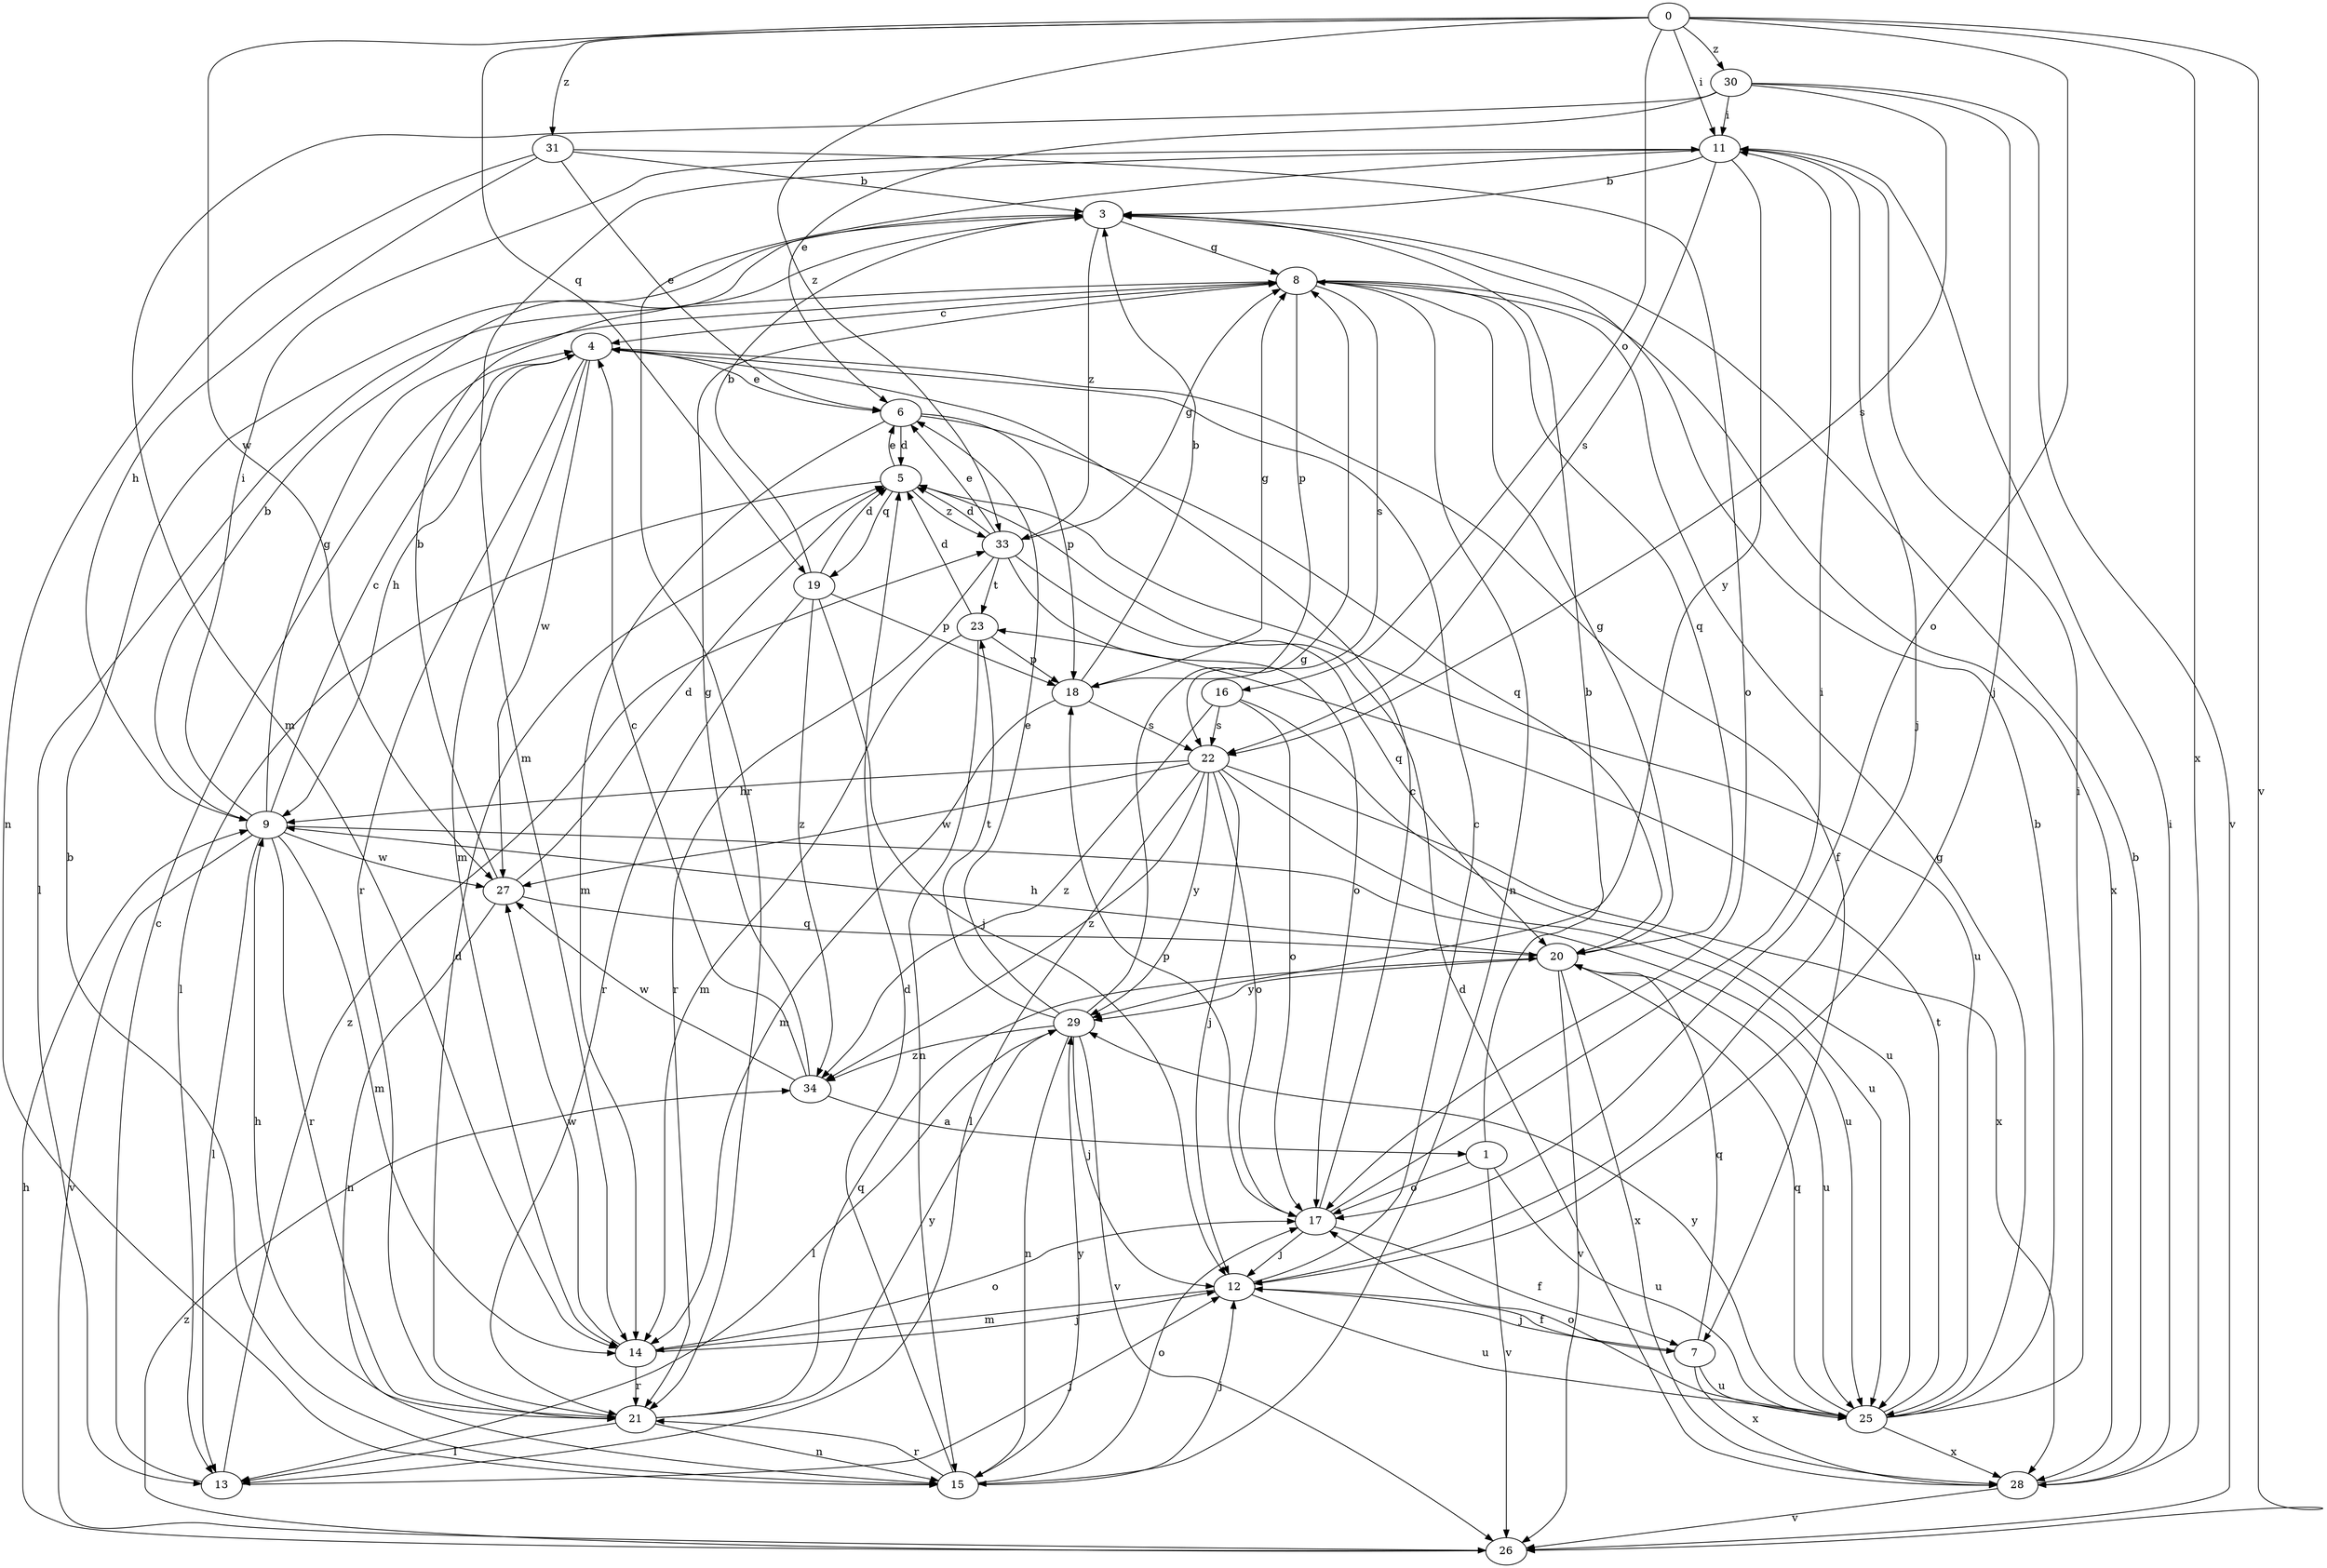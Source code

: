 strict digraph  {
0;
1;
3;
4;
5;
6;
7;
8;
9;
11;
12;
13;
14;
15;
16;
17;
18;
19;
20;
21;
22;
23;
25;
26;
27;
28;
29;
30;
31;
33;
34;
0 -> 11  [label=i];
0 -> 16  [label=o];
0 -> 17  [label=o];
0 -> 19  [label=q];
0 -> 26  [label=v];
0 -> 27  [label=w];
0 -> 28  [label=x];
0 -> 30  [label=z];
0 -> 31  [label=z];
0 -> 33  [label=z];
1 -> 3  [label=b];
1 -> 17  [label=o];
1 -> 25  [label=u];
1 -> 26  [label=v];
3 -> 8  [label=g];
3 -> 33  [label=z];
4 -> 6  [label=e];
4 -> 7  [label=f];
4 -> 9  [label=h];
4 -> 14  [label=m];
4 -> 21  [label=r];
4 -> 27  [label=w];
5 -> 6  [label=e];
5 -> 13  [label=l];
5 -> 19  [label=q];
5 -> 25  [label=u];
5 -> 33  [label=z];
6 -> 5  [label=d];
6 -> 14  [label=m];
6 -> 18  [label=p];
6 -> 20  [label=q];
7 -> 12  [label=j];
7 -> 20  [label=q];
7 -> 25  [label=u];
7 -> 28  [label=x];
8 -> 4  [label=c];
8 -> 13  [label=l];
8 -> 15  [label=n];
8 -> 18  [label=p];
8 -> 20  [label=q];
8 -> 22  [label=s];
8 -> 28  [label=x];
9 -> 3  [label=b];
9 -> 4  [label=c];
9 -> 8  [label=g];
9 -> 11  [label=i];
9 -> 13  [label=l];
9 -> 14  [label=m];
9 -> 21  [label=r];
9 -> 25  [label=u];
9 -> 26  [label=v];
9 -> 27  [label=w];
11 -> 3  [label=b];
11 -> 12  [label=j];
11 -> 14  [label=m];
11 -> 21  [label=r];
11 -> 22  [label=s];
11 -> 29  [label=y];
12 -> 4  [label=c];
12 -> 7  [label=f];
12 -> 14  [label=m];
12 -> 25  [label=u];
13 -> 4  [label=c];
13 -> 12  [label=j];
13 -> 33  [label=z];
14 -> 12  [label=j];
14 -> 17  [label=o];
14 -> 21  [label=r];
14 -> 27  [label=w];
15 -> 3  [label=b];
15 -> 5  [label=d];
15 -> 12  [label=j];
15 -> 17  [label=o];
15 -> 21  [label=r];
15 -> 29  [label=y];
16 -> 17  [label=o];
16 -> 22  [label=s];
16 -> 25  [label=u];
16 -> 34  [label=z];
17 -> 4  [label=c];
17 -> 7  [label=f];
17 -> 11  [label=i];
17 -> 12  [label=j];
17 -> 18  [label=p];
18 -> 3  [label=b];
18 -> 8  [label=g];
18 -> 14  [label=m];
18 -> 22  [label=s];
19 -> 3  [label=b];
19 -> 5  [label=d];
19 -> 12  [label=j];
19 -> 18  [label=p];
19 -> 21  [label=r];
19 -> 34  [label=z];
20 -> 8  [label=g];
20 -> 9  [label=h];
20 -> 25  [label=u];
20 -> 26  [label=v];
20 -> 28  [label=x];
20 -> 29  [label=y];
21 -> 5  [label=d];
21 -> 9  [label=h];
21 -> 13  [label=l];
21 -> 15  [label=n];
21 -> 20  [label=q];
21 -> 29  [label=y];
22 -> 9  [label=h];
22 -> 12  [label=j];
22 -> 13  [label=l];
22 -> 17  [label=o];
22 -> 25  [label=u];
22 -> 27  [label=w];
22 -> 28  [label=x];
22 -> 29  [label=y];
22 -> 34  [label=z];
23 -> 5  [label=d];
23 -> 14  [label=m];
23 -> 15  [label=n];
23 -> 18  [label=p];
25 -> 3  [label=b];
25 -> 8  [label=g];
25 -> 11  [label=i];
25 -> 17  [label=o];
25 -> 20  [label=q];
25 -> 23  [label=t];
25 -> 28  [label=x];
25 -> 29  [label=y];
26 -> 9  [label=h];
26 -> 34  [label=z];
27 -> 3  [label=b];
27 -> 5  [label=d];
27 -> 15  [label=n];
27 -> 20  [label=q];
28 -> 3  [label=b];
28 -> 5  [label=d];
28 -> 11  [label=i];
28 -> 26  [label=v];
29 -> 6  [label=e];
29 -> 8  [label=g];
29 -> 12  [label=j];
29 -> 13  [label=l];
29 -> 15  [label=n];
29 -> 23  [label=t];
29 -> 26  [label=v];
29 -> 34  [label=z];
30 -> 6  [label=e];
30 -> 11  [label=i];
30 -> 12  [label=j];
30 -> 14  [label=m];
30 -> 22  [label=s];
30 -> 26  [label=v];
31 -> 3  [label=b];
31 -> 6  [label=e];
31 -> 9  [label=h];
31 -> 15  [label=n];
31 -> 17  [label=o];
33 -> 5  [label=d];
33 -> 6  [label=e];
33 -> 8  [label=g];
33 -> 17  [label=o];
33 -> 20  [label=q];
33 -> 21  [label=r];
33 -> 23  [label=t];
34 -> 1  [label=a];
34 -> 4  [label=c];
34 -> 8  [label=g];
34 -> 27  [label=w];
}
